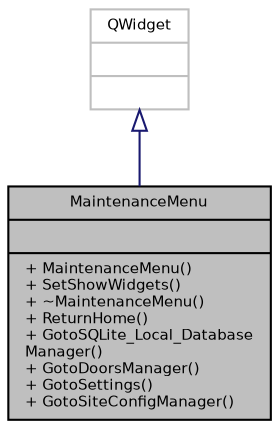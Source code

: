 digraph "MaintenanceMenu"
{
 // INTERACTIVE_SVG=YES
  bgcolor="transparent";
  edge [fontname="Helvetica",fontsize="7",labelfontname="Helvetica",labelfontsize="7"];
  node [fontname="Helvetica",fontsize="7",shape=record];
  Node1 [label="{MaintenanceMenu\n||+ MaintenanceMenu()\l+ SetShowWidgets()\l+ ~MaintenanceMenu()\l+ ReturnHome()\l+ GotoSQLite_Local_Database\lManager()\l+ GotoDoorsManager()\l+ GotoSettings()\l+ GotoSiteConfigManager()\l}",height=0.2,width=0.4,color="black", fillcolor="grey75", style="filled", fontcolor="black"];
  Node2 -> Node1 [dir="back",color="midnightblue",fontsize="7",style="solid",arrowtail="onormal",fontname="Helvetica"];
  Node2 [label="{QWidget\n||}",height=0.2,width=0.4,color="grey75"];
}
